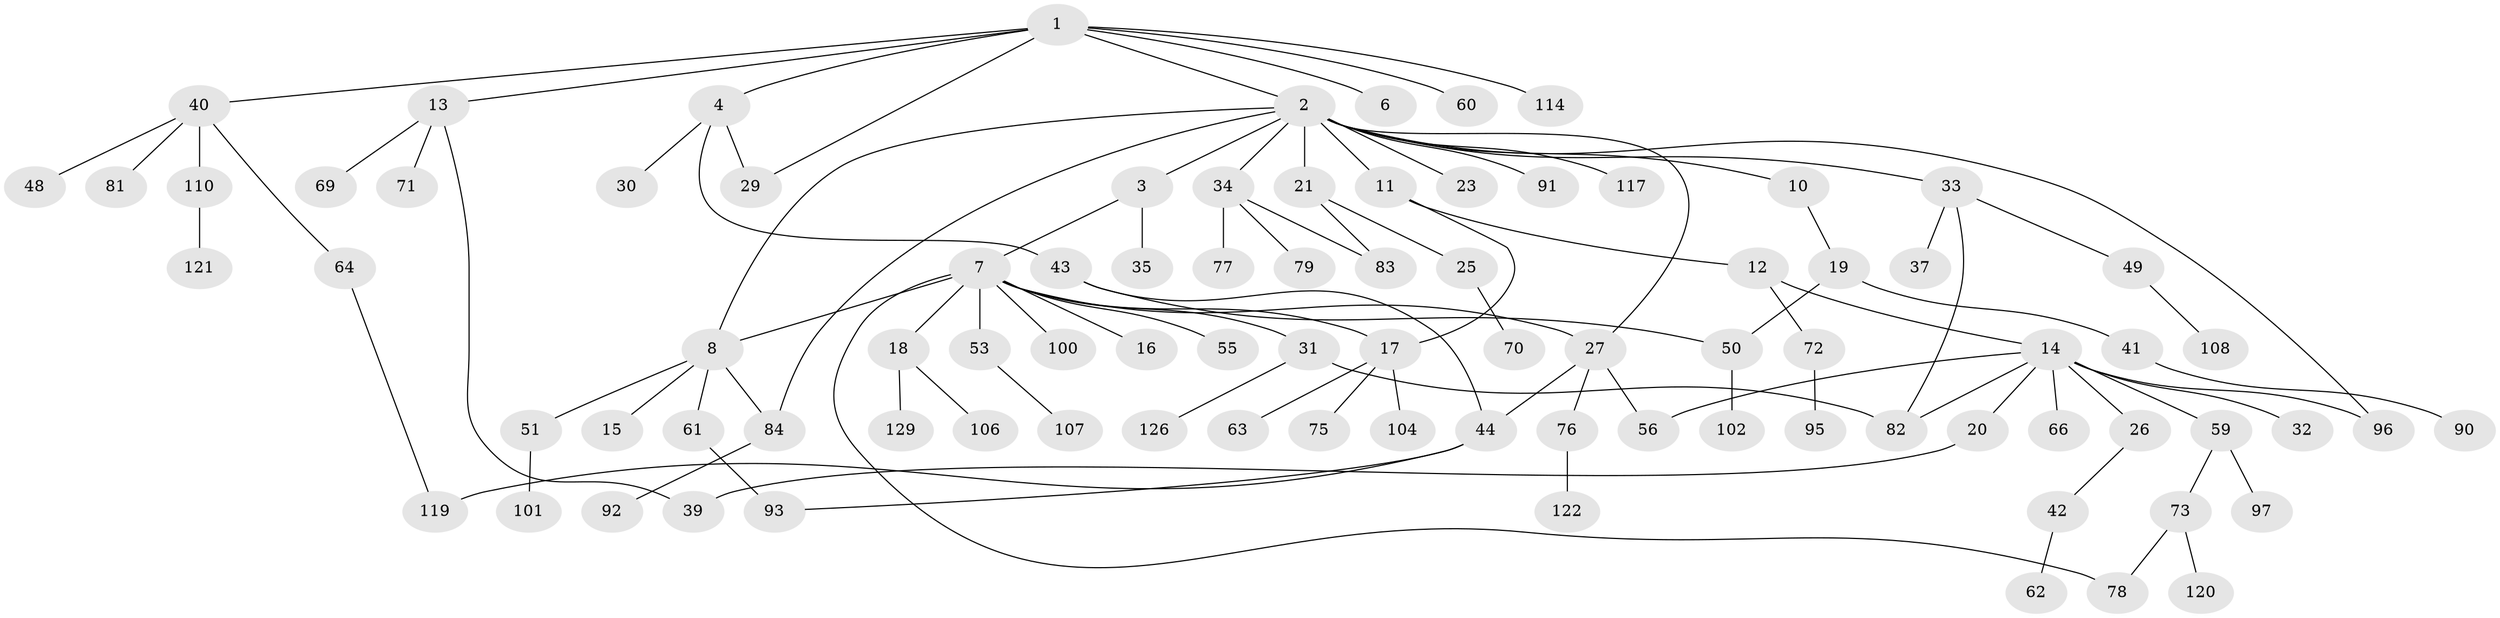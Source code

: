 // original degree distribution, {7: 0.007692307692307693, 14: 0.007692307692307693, 3: 0.16153846153846155, 2: 0.25384615384615383, 8: 0.007692307692307693, 5: 0.03076923076923077, 4: 0.07692307692307693, 9: 0.007692307692307693, 1: 0.43846153846153846, 6: 0.007692307692307693}
// Generated by graph-tools (version 1.1) at 2025/10/02/27/25 16:10:54]
// undirected, 88 vertices, 103 edges
graph export_dot {
graph [start="1"]
  node [color=gray90,style=filled];
  1 [super="+24"];
  2 [super="+36"];
  3;
  4 [super="+5"];
  6 [super="+74"];
  7 [super="+9"];
  8 [super="+47"];
  10;
  11;
  12 [super="+22"];
  13 [super="+99"];
  14 [super="+111"];
  15 [super="+98"];
  16;
  17 [super="+123"];
  18 [super="+94"];
  19 [super="+130"];
  20 [super="+28"];
  21 [super="+80"];
  23;
  25 [super="+65"];
  26;
  27;
  29;
  30;
  31 [super="+67"];
  32;
  33 [super="+116"];
  34 [super="+38"];
  35;
  37 [super="+86"];
  39 [super="+68"];
  40 [super="+46"];
  41;
  42 [super="+45"];
  43 [super="+57"];
  44 [super="+52"];
  48 [super="+54"];
  49 [super="+58"];
  50 [super="+115"];
  51;
  53;
  55;
  56 [super="+89"];
  59 [super="+124"];
  60 [super="+88"];
  61 [super="+112"];
  62;
  63;
  64 [super="+109"];
  66;
  69;
  70;
  71;
  72 [super="+85"];
  73;
  75;
  76;
  77;
  78 [super="+103"];
  79;
  81;
  82 [super="+87"];
  83;
  84 [super="+105"];
  90;
  91;
  92 [super="+118"];
  93;
  95;
  96 [super="+128"];
  97;
  100 [super="+113"];
  101;
  102;
  104;
  106 [super="+125"];
  107 [super="+127"];
  108;
  110;
  114;
  117;
  119;
  120;
  121;
  122;
  126;
  129;
  1 -- 2;
  1 -- 4;
  1 -- 6;
  1 -- 13;
  1 -- 60;
  1 -- 114;
  1 -- 40;
  1 -- 29;
  2 -- 3;
  2 -- 8;
  2 -- 10;
  2 -- 11;
  2 -- 21;
  2 -- 23;
  2 -- 27;
  2 -- 33;
  2 -- 34;
  2 -- 91;
  2 -- 96;
  2 -- 84;
  2 -- 117;
  3 -- 7;
  3 -- 35;
  4 -- 29;
  4 -- 43;
  4 -- 30;
  7 -- 16;
  7 -- 18;
  7 -- 31;
  7 -- 53;
  7 -- 55;
  7 -- 100;
  7 -- 17;
  7 -- 8;
  7 -- 27;
  7 -- 78;
  8 -- 15;
  8 -- 51;
  8 -- 61;
  8 -- 84;
  10 -- 19;
  11 -- 12;
  11 -- 17;
  12 -- 14;
  12 -- 72;
  13 -- 69;
  13 -- 71;
  13 -- 39;
  14 -- 20;
  14 -- 26;
  14 -- 32;
  14 -- 59;
  14 -- 66;
  14 -- 82;
  14 -- 96;
  14 -- 56;
  17 -- 63;
  17 -- 75;
  17 -- 104;
  18 -- 129;
  18 -- 106;
  19 -- 41;
  19 -- 50;
  20 -- 39;
  21 -- 25;
  21 -- 83;
  25 -- 70;
  26 -- 42;
  27 -- 56;
  27 -- 76;
  27 -- 44;
  31 -- 126;
  31 -- 82;
  33 -- 37;
  33 -- 49;
  33 -- 82;
  34 -- 79;
  34 -- 83;
  34 -- 77;
  40 -- 48;
  40 -- 81;
  40 -- 64;
  40 -- 110;
  41 -- 90;
  42 -- 62;
  43 -- 44;
  43 -- 50;
  44 -- 119;
  44 -- 93;
  49 -- 108;
  50 -- 102;
  51 -- 101;
  53 -- 107;
  59 -- 73;
  59 -- 97;
  61 -- 93;
  64 -- 119;
  72 -- 95;
  73 -- 78;
  73 -- 120;
  76 -- 122;
  84 -- 92;
  110 -- 121;
}

